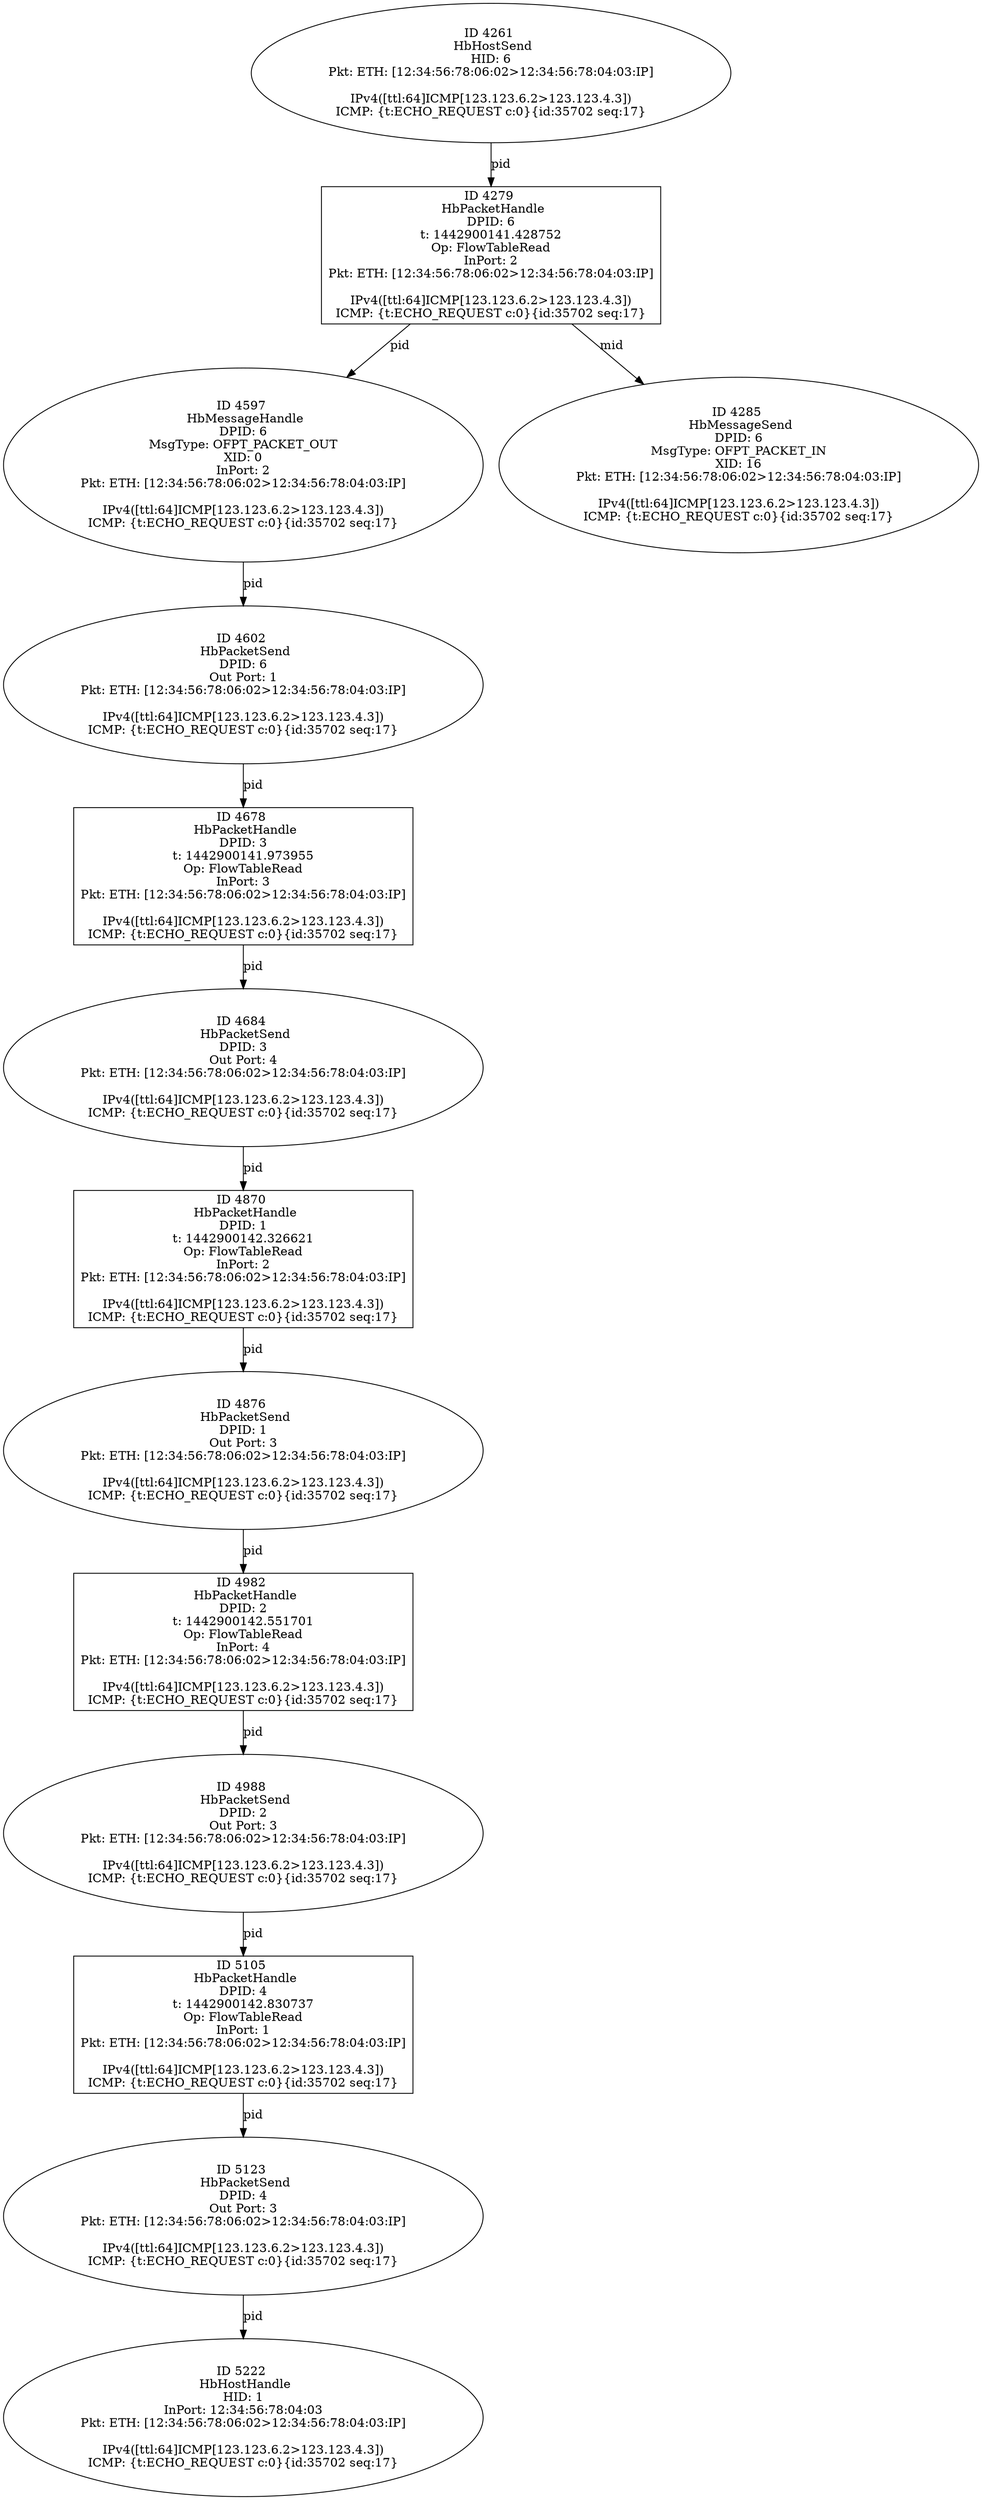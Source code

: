 strict digraph G {
5123 [shape=oval, event=<hb_events.HbPacketSend object at 0x108cbde50>, label="ID 5123 
 HbPacketSend
DPID: 4
Out Port: 3
Pkt: ETH: [12:34:56:78:06:02>12:34:56:78:04:03:IP]

IPv4([ttl:64]ICMP[123.123.6.2>123.123.4.3])
ICMP: {t:ECHO_REQUEST c:0}{id:35702 seq:17}"];
4261 [shape=oval, event=<hb_events.HbHostSend object at 0x10879a290>, label="ID 4261 
 HbHostSend
HID: 6
Pkt: ETH: [12:34:56:78:06:02>12:34:56:78:04:03:IP]

IPv4([ttl:64]ICMP[123.123.6.2>123.123.4.3])
ICMP: {t:ECHO_REQUEST c:0}{id:35702 seq:17}"];
4678 [shape=box, event=<hb_events.HbPacketHandle object at 0x1089ba550>, label="ID 4678 
 HbPacketHandle
DPID: 3
t: 1442900141.973955
Op: FlowTableRead
InPort: 3
Pkt: ETH: [12:34:56:78:06:02>12:34:56:78:04:03:IP]

IPv4([ttl:64]ICMP[123.123.6.2>123.123.4.3])
ICMP: {t:ECHO_REQUEST c:0}{id:35702 seq:17}"];
4876 [shape=oval, event=<hb_events.HbPacketSend object at 0x108ad8f10>, label="ID 4876 
 HbPacketSend
DPID: 1
Out Port: 3
Pkt: ETH: [12:34:56:78:06:02>12:34:56:78:04:03:IP]

IPv4([ttl:64]ICMP[123.123.6.2>123.123.4.3])
ICMP: {t:ECHO_REQUEST c:0}{id:35702 seq:17}"];
4684 [shape=oval, event=<hb_events.HbPacketSend object at 0x1089bab50>, label="ID 4684 
 HbPacketSend
DPID: 3
Out Port: 4
Pkt: ETH: [12:34:56:78:06:02>12:34:56:78:04:03:IP]

IPv4([ttl:64]ICMP[123.123.6.2>123.123.4.3])
ICMP: {t:ECHO_REQUEST c:0}{id:35702 seq:17}"];
5105 [shape=box, event=<hb_events.HbPacketHandle object at 0x108cbdad0>, label="ID 5105 
 HbPacketHandle
DPID: 4
t: 1442900142.830737
Op: FlowTableRead
InPort: 1
Pkt: ETH: [12:34:56:78:06:02>12:34:56:78:04:03:IP]

IPv4([ttl:64]ICMP[123.123.6.2>123.123.4.3])
ICMP: {t:ECHO_REQUEST c:0}{id:35702 seq:17}"];
4870 [shape=box, event=<hb_events.HbPacketHandle object at 0x108ad8b10>, label="ID 4870 
 HbPacketHandle
DPID: 1
t: 1442900142.326621
Op: FlowTableRead
InPort: 2
Pkt: ETH: [12:34:56:78:06:02>12:34:56:78:04:03:IP]

IPv4([ttl:64]ICMP[123.123.6.2>123.123.4.3])
ICMP: {t:ECHO_REQUEST c:0}{id:35702 seq:17}"];
5222 [shape=oval, event=<hb_events.HbHostHandle object at 0x108d2e250>, label="ID 5222 
 HbHostHandle
HID: 1
InPort: 12:34:56:78:04:03
Pkt: ETH: [12:34:56:78:06:02>12:34:56:78:04:03:IP]

IPv4([ttl:64]ICMP[123.123.6.2>123.123.4.3])
ICMP: {t:ECHO_REQUEST c:0}{id:35702 seq:17}"];
4597 [shape=oval, event=<hb_events.HbMessageHandle object at 0x10894ac90>, label="ID 4597 
 HbMessageHandle
DPID: 6
MsgType: OFPT_PACKET_OUT
XID: 0
InPort: 2
Pkt: ETH: [12:34:56:78:06:02>12:34:56:78:04:03:IP]

IPv4([ttl:64]ICMP[123.123.6.2>123.123.4.3])
ICMP: {t:ECHO_REQUEST c:0}{id:35702 seq:17}"];
4982 [shape=box, event=<hb_events.HbPacketHandle object at 0x108c15050>, label="ID 4982 
 HbPacketHandle
DPID: 2
t: 1442900142.551701
Op: FlowTableRead
InPort: 4
Pkt: ETH: [12:34:56:78:06:02>12:34:56:78:04:03:IP]

IPv4([ttl:64]ICMP[123.123.6.2>123.123.4.3])
ICMP: {t:ECHO_REQUEST c:0}{id:35702 seq:17}"];
4279 [shape=box, event=<hb_events.HbPacketHandle object at 0x108787bd0>, label="ID 4279 
 HbPacketHandle
DPID: 6
t: 1442900141.428752
Op: FlowTableRead
InPort: 2
Pkt: ETH: [12:34:56:78:06:02>12:34:56:78:04:03:IP]

IPv4([ttl:64]ICMP[123.123.6.2>123.123.4.3])
ICMP: {t:ECHO_REQUEST c:0}{id:35702 seq:17}"];
4602 [shape=oval, event=<hb_events.HbPacketSend object at 0x10895f1d0>, label="ID 4602 
 HbPacketSend
DPID: 6
Out Port: 1
Pkt: ETH: [12:34:56:78:06:02>12:34:56:78:04:03:IP]

IPv4([ttl:64]ICMP[123.123.6.2>123.123.4.3])
ICMP: {t:ECHO_REQUEST c:0}{id:35702 seq:17}"];
4988 [shape=oval, event=<hb_events.HbPacketSend object at 0x108b58790>, label="ID 4988 
 HbPacketSend
DPID: 2
Out Port: 3
Pkt: ETH: [12:34:56:78:06:02>12:34:56:78:04:03:IP]

IPv4([ttl:64]ICMP[123.123.6.2>123.123.4.3])
ICMP: {t:ECHO_REQUEST c:0}{id:35702 seq:17}"];
4285 [shape=oval, event=<hb_events.HbMessageSend object at 0x1087afe90>, label="ID 4285 
 HbMessageSend
DPID: 6
MsgType: OFPT_PACKET_IN
XID: 16
Pkt: ETH: [12:34:56:78:06:02>12:34:56:78:04:03:IP]

IPv4([ttl:64]ICMP[123.123.6.2>123.123.4.3])
ICMP: {t:ECHO_REQUEST c:0}{id:35702 seq:17}"];
5123 -> 5222  [rel=pid, label=pid];
4261 -> 4279  [rel=pid, label=pid];
4678 -> 4684  [rel=pid, label=pid];
4876 -> 4982  [rel=pid, label=pid];
4684 -> 4870  [rel=pid, label=pid];
5105 -> 5123  [rel=pid, label=pid];
4870 -> 4876  [rel=pid, label=pid];
4597 -> 4602  [rel=pid, label=pid];
4982 -> 4988  [rel=pid, label=pid];
4279 -> 4597  [rel=pid, label=pid];
4279 -> 4285  [rel=mid, label=mid];
4602 -> 4678  [rel=pid, label=pid];
4988 -> 5105  [rel=pid, label=pid];
}
